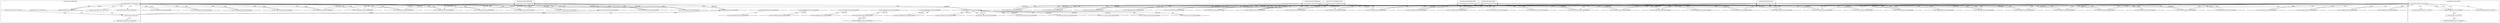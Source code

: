 digraph G {
	"10.1.80.1:33872#ServerID_OuterContainerID"->"1_fwatchdog#ServerID_7d8c847bf2c1"[ label="read" ];
	"1_fwatchdog#ServerID_6dcbcc88d5-4tfqr"->"10.1.80.1:33906#ServerID_OuterContainerID"[ label="RESPONSE" ];
	"10.1.80.1:33906#ServerID_OuterContainerID"->"1_fwatchdog#ServerID_6dcbcc88d5-4tfqr"[ label="GET" ];
	"10.1.80.1:33907#ServerID_OuterContainerID"->"1_fwatchdog#ServerID_6dcbcc88d5-4tfqr"[ label="GET" ];
	"1_fwatchdog#ServerID_6dcbcc88d5-4tfqr"->"10.1.80.1:33907#ServerID_OuterContainerID"[ label="RESPONSE" ];
	"10.1.80.1:52720#ServerID_OuterContainerID"->"1_fwatchdog#ServerID_667d78fb58-htqrm"[ label="GET" ];
	"1_fwatchdog#ServerID_667d78fb58-htqrm"->"10.1.80.1:52720#ServerID_OuterContainerID"[ label="RESPONSE" ];
	"10.1.80.1:52722#ServerID_OuterContainerID"->"1_fwatchdog#ServerID_667d78fb58-htqrm"[ label="GET" ];
	"1_fwatchdog#ServerID_667d78fb58-htqrm"->"10.1.80.1:52722#ServerID_OuterContainerID"[ label="RESPONSE" ];
	"10.1.80.1:60774#ServerID_OuterContainerID"->"1_fwatchdog#ServerID_76c96688d7-zxd6t"[ label="GET" ];
	"1_fwatchdog#ServerID_76c96688d7-zxd6t"->"10.1.80.1:60774#ServerID_OuterContainerID"[ label="RESPONSE" ];
	"10.1.80.1:33874#ServerID_OuterContainerID"->"1_fwatchdog#ServerID_7d8c847bf2c1"[ label="read" ];
	"10.1.80.1:60775#ServerID_OuterContainerID"->"1_fwatchdog#ServerID_76c96688d7-zxd6t"[ label="GET" ];
	"1_fwatchdog#ServerID_76c96688d7-zxd6t"->"10.1.80.1:60775#ServerID_OuterContainerID"[ label="RESPONSE" ];
	"10.1.80.1:60972#ServerID_OuterContainerID"->"1_fwatchdog#ServerID_8665dd9487-xf9d7"[ label="GET" ];
	"10.1.80.1:60974#ServerID_OuterContainerID"->"1_fwatchdog#ServerID_8665dd9487-xf9d7"[ label="GET" ];
	"1_fwatchdog#ServerID_8665dd9487-xf9d7"->"10.1.80.1:60974#ServerID_OuterContainerID"[ label="RESPONSE" ];
	"1_fwatchdog#ServerID_8665dd9487-xf9d7"->"10.1.80.1:60972#ServerID_OuterContainerID"[ label="RESPONSE" ];
	"10.1.80.247:41130#ServerID_OuterContainerID"->"1_fwatchdog#ServerID_6dcbcc88d5-4tfqr"[ label="POST" ];
	"1_fwatchdog#ServerID_6dcbcc88d5-4tfqr"->"gateway:8080#ServerID_OuterContainerID"[ label="POST" ];
	"1_fwatchdog#ServerID_6dcbcc88d5-4tfqr"->"10.1.80.247:8080#ServerID_OuterContainerID"[ label="POST" ];
	"10.1.80.247:42052#ServerID_OuterContainerID"->"1_fwatchdog#ServerID_667d78fb58-htqrm"[ label="POST" ];
	"1_fwatchdog#ServerID_667d78fb58-htqrm"->"10.1.80.247:42052#ServerID_OuterContainerID"[ label="RESPONSE" ];
	"10.1.80.247:8080#ServerID_OuterContainerID"->"1_fwatchdog#ServerID_6dcbcc88d5-4tfqr"[ label="RESPONSE" ];
	"gateway:8080#ServerID_OuterContainerID"->"1_fwatchdog#ServerID_6dcbcc88d5-4tfqr"[ label="RESPONSE" ];
	"1_fwatchdog#ServerID_6dcbcc88d5-4tfqr"->"10.1.80.247:41130#ServerID_OuterContainerID"[ label="RESPONSE" ];
	"10.1.80.1:33952#ServerID_OuterContainerID"->"1_fwatchdog#ServerID_6dcbcc88d5-4tfqr"[ label="GET" ];
	"10.1.80.1:33954#ServerID_OuterContainerID"->"1_fwatchdog#ServerID_6dcbcc88d5-4tfqr"[ label="GET" ];
	"1_fwatchdog#ServerID_6dcbcc88d5-4tfqr"->"10.1.80.1:33954#ServerID_OuterContainerID"[ label="RESPONSE" ];
	"1_fwatchdog#ServerID_6dcbcc88d5-4tfqr"->"10.1.80.1:33952#ServerID_OuterContainerID"[ label="RESPONSE" ];
	"1_fwatchdog#ServerID_7d8c847bf2c1"->"10.1.80.1:33874#ServerID_OuterContainerID"[ label="write" ];
	"10.1.80.1:52773#ServerID_OuterContainerID"->"1_fwatchdog#ServerID_667d78fb58-htqrm"[ label="GET" ];
	"10.1.80.1:52772#ServerID_OuterContainerID"->"1_fwatchdog#ServerID_667d78fb58-htqrm"[ label="GET" ];
	"10.1.80.1:60828#ServerID_OuterContainerID"->"1_fwatchdog#ServerID_76c96688d7-zxd6t"[ label="GET" ];
	"1_fwatchdog#ServerID_667d78fb58-htqrm"->"10.1.80.1:52772#ServerID_OuterContainerID"[ label="RESPONSE" ];
	"10.1.80.1:60826#ServerID_OuterContainerID"->"1_fwatchdog#ServerID_76c96688d7-zxd6t"[ label="GET" ];
	"1_fwatchdog#ServerID_667d78fb58-htqrm"->"10.1.80.1:52773#ServerID_OuterContainerID"[ label="RESPONSE" ];
	"1_fwatchdog#ServerID_76c96688d7-zxd6t"->"10.1.80.1:60828#ServerID_OuterContainerID"[ label="RESPONSE" ];
	"1_fwatchdog#ServerID_76c96688d7-zxd6t"->"10.1.80.1:60826#ServerID_OuterContainerID"[ label="RESPONSE" ];
	"10.1.80.1:32794#ServerID_OuterContainerID"->"1_fwatchdog#ServerID_8665dd9487-xf9d7"[ label="GET" ];
	"1_fwatchdog#ServerID_8665dd9487-xf9d7"->"10.1.80.1:32794#ServerID_OuterContainerID"[ label="RESPONSE" ];
	"10.1.80.1:32796#ServerID_OuterContainerID"->"1_fwatchdog#ServerID_8665dd9487-xf9d7"[ label="GET" ];
	"1_fwatchdog#ServerID_8665dd9487-xf9d7"->"10.1.80.1:32796#ServerID_OuterContainerID"[ label="RESPONSE" ];
	"1_fwatchdog#ServerID_7d8c847bf2c1"->"10.1.80.1:33872#ServerID_OuterContainerID"[ label="write" ];
	"10.1.80.1:33986#ServerID_OuterContainerID"->"1_fwatchdog#ServerID_6dcbcc88d5-4tfqr"[ label="GET" ];
	"10.1.80.1:33984#ServerID_OuterContainerID"->"1_fwatchdog#ServerID_6dcbcc88d5-4tfqr"[ label="GET" ];
	"1_fwatchdog#ServerID_6dcbcc88d5-4tfqr"->"10.1.80.1:33984#ServerID_OuterContainerID"[ label="RESPONSE" ];
	"10.1.80.1:52798#ServerID_OuterContainerID"->"1_fwatchdog#ServerID_667d78fb58-htqrm"[ label="GET" ];
	"1_fwatchdog#ServerID_6dcbcc88d5-4tfqr"->"10.1.80.1:33986#ServerID_OuterContainerID"[ label="RESPONSE" ];
	"1_fwatchdog#ServerID_667d78fb58-htqrm"->"10.1.80.1:52798#ServerID_OuterContainerID"[ label="RESPONSE" ];
	"10.1.80.1:52799#ServerID_OuterContainerID"->"1_fwatchdog#ServerID_667d78fb58-htqrm"[ label="GET" ];
	"1_fwatchdog#ServerID_667d78fb58-htqrm"->"10.1.80.1:52799#ServerID_OuterContainerID"[ label="RESPONSE" ];
	"10.1.80.1:60856#ServerID_OuterContainerID"->"1_fwatchdog#ServerID_76c96688d7-zxd6t"[ label="GET" ];
	"10.1.80.1:52688#ServerID_OuterContainerID"->"1_fwatchdog#ServerID_2014126f20c6"[ label="read" ];
	"10.1.80.1:60854#ServerID_OuterContainerID"->"1_fwatchdog#ServerID_76c96688d7-zxd6t"[ label="GET" ];
	"1_fwatchdog#ServerID_76c96688d7-zxd6t"->"10.1.80.1:60856#ServerID_OuterContainerID"[ label="RESPONSE" ];
	"1_fwatchdog#ServerID_76c96688d7-zxd6t"->"10.1.80.1:60854#ServerID_OuterContainerID"[ label="RESPONSE" ];
	"10.1.80.1:32826#ServerID_OuterContainerID"->"1_fwatchdog#ServerID_8665dd9487-xf9d7"[ label="GET" ];
	"1_fwatchdog#ServerID_8665dd9487-xf9d7"->"10.1.80.1:32826#ServerID_OuterContainerID"[ label="RESPONSE" ];
	"1_fwatchdog#ServerID_2014126f20c6"->"10.1.80.1:52688#ServerID_OuterContainerID"[ label="write" ];
	"10.1.80.1:32824#ServerID_OuterContainerID"->"1_fwatchdog#ServerID_8665dd9487-xf9d7"[ label="GET" ];
	"1_fwatchdog#ServerID_8665dd9487-xf9d7"->"10.1.80.1:32824#ServerID_OuterContainerID"[ label="RESPONSE" ];
	"10.1.80.1:34016#ServerID_OuterContainerID"->"1_fwatchdog#ServerID_6dcbcc88d5-4tfqr"[ label="GET" ];
	"10.1.80.1:34014#ServerID_OuterContainerID"->"1_fwatchdog#ServerID_6dcbcc88d5-4tfqr"[ label="GET" ];
	"1_fwatchdog#ServerID_6dcbcc88d5-4tfqr"->"10.1.80.1:34016#ServerID_OuterContainerID"[ label="RESPONSE" ];
	"1_fwatchdog#ServerID_6dcbcc88d5-4tfqr"->"10.1.80.1:34014#ServerID_OuterContainerID"[ label="RESPONSE" ];
	"10.1.80.1:52830#ServerID_OuterContainerID"->"1_fwatchdog#ServerID_667d78fb58-htqrm"[ label="GET" ];
	"10.1.80.1:52686#ServerID_OuterContainerID"->"1_fwatchdog#ServerID_2014126f20c6"[ label="read" ];
	"1_fwatchdog#ServerID_667d78fb58-htqrm"->"10.1.80.1:52830#ServerID_OuterContainerID"[ label="RESPONSE" ];
	"10.1.80.1:52831#ServerID_OuterContainerID"->"1_fwatchdog#ServerID_667d78fb58-htqrm"[ label="GET" ];
	"1_fwatchdog#ServerID_667d78fb58-htqrm"->"10.1.80.1:52831#ServerID_OuterContainerID"[ label="RESPONSE" ];
	"10.1.80.1:60884#ServerID_OuterContainerID"->"1_fwatchdog#ServerID_76c96688d7-zxd6t"[ label="GET" ];
	"10.1.80.1:60742#ServerID_OuterContainerID"->"1_fwatchdog#ServerID_cb455cab48ff"[ label="read" ];
	"1_fwatchdog#ServerID_2014126f20c6"->"10.1.80.1:52686#ServerID_OuterContainerID"[ label="write" ];
	"10.1.80.1:60744#ServerID_OuterContainerID"->"1_fwatchdog#ServerID_cb455cab48ff"[ label="read" ];
	"1_fwatchdog#ServerID_446fa7743022"->"10.1.80.1:60942#ServerID_OuterContainerID"[ label="write" ];
	"1_fwatchdog#ServerID_cb455cab48ff"->"10.1.80.1:60742#ServerID_OuterContainerID"[ label="write" ];
	"1_fwatchdog#ServerID_cb455cab48ff"->"10.1.80.1:60744#ServerID_OuterContainerID"[ label="write" ];
	"10.1.80.1:60940#ServerID_OuterContainerID"->"1_fwatchdog#ServerID_446fa7743022"[ label="read" ];
	"10.1.80.1:60942#ServerID_OuterContainerID"->"1_fwatchdog#ServerID_446fa7743022"[ label="read" ];
	"10.1.80.1:33907#ServerID_OuterContainerID"->"1_fwatchdog#ServerID_7d8c847bf2c1"[ label="read" ];
	"1_fwatchdog#ServerID_446fa7743022"->"10.1.80.1:60940#ServerID_OuterContainerID"[ label="write" ];
	"10.1.80.1:33906#ServerID_OuterContainerID"->"1_fwatchdog#ServerID_7d8c847bf2c1"[ label="read" ];
	"1_fwatchdog#ServerID_7d8c847bf2c1"->"10.1.80.1:33906#ServerID_OuterContainerID"[ label="write" ];
	"10.1.80.1:60882#ServerID_OuterContainerID"->"1_fwatchdog#ServerID_76c96688d7-zxd6t"[ label="GET" ];
	"1_fwatchdog#ServerID_76c96688d7-zxd6t"->"10.1.80.1:60884#ServerID_OuterContainerID"[ label="RESPONSE" ];
	"1_fwatchdog#ServerID_7d8c847bf2c1"->"10.1.80.1:33907#ServerID_OuterContainerID"[ label="write" ];
	"1_fwatchdog#ServerID_76c96688d7-zxd6t"->"10.1.80.1:60882#ServerID_OuterContainerID"[ label="RESPONSE" ];
	"10.1.80.1:32848#ServerID_OuterContainerID"->"1_fwatchdog#ServerID_8665dd9487-xf9d7"[ label="GET" ];
	"10.1.80.1:32849#ServerID_OuterContainerID"->"1_fwatchdog#ServerID_8665dd9487-xf9d7"[ label="GET" ];
	"1_fwatchdog#ServerID_8665dd9487-xf9d7"->"10.1.80.1:32848#ServerID_OuterContainerID"[ label="RESPONSE" ];
	"1_fwatchdog#ServerID_8665dd9487-xf9d7"->"10.1.80.1:32849#ServerID_OuterContainerID"[ label="RESPONSE" ];
	"10.1.80.1:52720#ServerID_OuterContainerID"->"1_fwatchdog#ServerID_2014126f20c6"[ label="read" ];
	"10.1.80.1:52722#ServerID_OuterContainerID"->"1_fwatchdog#ServerID_2014126f20c6"[ label="read" ];
	"1_fwatchdog#ServerID_2014126f20c6"->"10.1.80.1:52720#ServerID_OuterContainerID"[ label="write" ];
	"1_fwatchdog#ServerID_2014126f20c6"->"10.1.80.1:52722#ServerID_OuterContainerID"[ label="write" ];
	"10.1.80.1:60775#ServerID_OuterContainerID"->"1_fwatchdog#ServerID_cb455cab48ff"[ label="read" ];
	"10.1.80.1:60774#ServerID_OuterContainerID"->"1_fwatchdog#ServerID_cb455cab48ff"[ label="read" ];
	"1_fwatchdog#ServerID_cb455cab48ff"->"10.1.80.1:60774#ServerID_OuterContainerID"[ label="write" ];
	"1_fwatchdog#ServerID_cb455cab48ff"->"10.1.80.1:60775#ServerID_OuterContainerID"[ label="write" ];
	"10.1.80.1:60974#ServerID_OuterContainerID"->"1_fwatchdog#ServerID_446fa7743022"[ label="read" ];
	"10.1.80.1:60972#ServerID_OuterContainerID"->"1_fwatchdog#ServerID_446fa7743022"[ label="read" ];
	"1_fwatchdog#ServerID_446fa7743022"->"10.1.80.1:60974#ServerID_OuterContainerID"[ label="write" ];
	"1_fwatchdog#ServerID_446fa7743022"->"10.1.80.1:60972#ServerID_OuterContainerID"[ label="write" ];
	"10.1.80.247:41130#ServerID_OuterContainerID"->"1_fwatchdog#ServerID_7d8c847bf2c1"[ label="read" ];
	"1_fwatchdog#ServerID_7d8c847bf2c1"->"pipe:[339148523]#ServerID_7d8c847bf2c1"[ label="write" ];
	"1_fwatchdog#ServerID_7d8c847bf2c1"->"localhost:3000#ServerID_7d8c847bf2c1"[ label="connect" ];
	"localhost:3000#ServerID_7d8c847bf2c1"->"1_fwatchdog#ServerID_7d8c847bf2c1"[ label="read" ];
	"1_fwatchdog#ServerID_7d8c847bf2c1"->"localhost:3000#ServerID_7d8c847bf2c1"[ label="write" ];
	"localhost:3000#ServerID_7d8c847bf2c1"->"11_node#ServerID_7d8c847bf2c1"[ label="read" ];
	"11_node#ServerID_7d8c847bf2c1"->"pipe:[339149427]#ServerID_7d8c847bf2c1"[ label="write" ];
	"/etc/hosts#ServerID_7d8c847bf2c1"->"11_node#ServerID_7d8c847bf2c1"[ label="read" ];
	"/etc/resolv.conf#ServerID_7d8c847bf2c1"->"11_node#ServerID_7d8c847bf2c1"[ label="read" ];
	"11_node#ServerID_7d8c847bf2c1"->"10.152.183.10:53#ServerID_OuterContainerID"[ label="sendto" ];
	"10.152.183.10:53#ServerID_OuterContainerID"->"11_node#ServerID_7d8c847bf2c1"[ label="recvfrom" ];
	"10.1.80.247:42052#ServerID_OuterContainerID"->"1_fwatchdog#ServerID_2014126f20c6"[ label="read" ];
	"11_node#ServerID_7d8c847bf2c1"->"gateway:8080#ServerID_OuterContainerID"[ label="connect" ];
	"1_fwatchdog#ServerID_2014126f20c6"->"pipe:[339148398]#ServerID_2014126f20c6"[ label="write" ];
	"1_fwatchdog#ServerID_2014126f20c6"->"localhost:3000#ServerID_2014126f20c6"[ label="connect" ];
	"localhost:3000#ServerID_2014126f20c6"->"1_fwatchdog#ServerID_2014126f20c6"[ label="read" ];
	"1_fwatchdog#ServerID_2014126f20c6"->"localhost:3000#ServerID_2014126f20c6"[ label="write" ];
	"localhost:3000#ServerID_2014126f20c6"->"11_node#ServerID_2014126f20c6"[ label="read" ];
	"11_node#ServerID_2014126f20c6"->"pipe:[339148506]#ServerID_2014126f20c6"[ label="write" ];
	"1_fwatchdog#ServerID_2014126f20c6"->"pipe:[339148399]#ServerID_2014126f20c6"[ label="write" ];
	"1_fwatchdog#ServerID_2014126f20c6"->"10.1.80.247:42052#ServerID_OuterContainerID"[ label="write" ];
	"gateway:8080#ServerID_OuterContainerID"->"11_node#ServerID_7d8c847bf2c1"[ label="read" ];
	"1_fwatchdog#ServerID_7d8c847bf2c1"->"pipe:[339148524]#ServerID_7d8c847bf2c1"[ label="write" ];
	"10.1.80.1:33954#ServerID_OuterContainerID"->"1_fwatchdog#ServerID_7d8c847bf2c1"[ label="read" ];
	"1_fwatchdog#ServerID_7d8c847bf2c1"->"10.1.80.247:41130#ServerID_OuterContainerID"[ label="write" ];
	"1_fwatchdog#ServerID_7d8c847bf2c1"->"10.1.80.1:33954#ServerID_OuterContainerID"[ label="write" ];
	"10.1.80.1:33952#ServerID_OuterContainerID"->"1_fwatchdog#ServerID_7d8c847bf2c1"[ label="read" ];
	"1_fwatchdog#ServerID_7d8c847bf2c1"->"10.1.80.1:33952#ServerID_OuterContainerID"[ label="write" ];
	"10.1.80.1:52773#ServerID_OuterContainerID"->"1_fwatchdog#ServerID_2014126f20c6"[ label="read" ];
	"10.1.80.1:52772#ServerID_OuterContainerID"->"1_fwatchdog#ServerID_2014126f20c6"[ label="read" ];
	"1_fwatchdog#ServerID_2014126f20c6"->"10.1.80.1:52772#ServerID_OuterContainerID"[ label="write" ];
	"1_fwatchdog#ServerID_2014126f20c6"->"10.1.80.1:52773#ServerID_OuterContainerID"[ label="write" ];
	"10.1.80.1:60828#ServerID_OuterContainerID"->"1_fwatchdog#ServerID_cb455cab48ff"[ label="read" ];
	"10.1.80.1:60826#ServerID_OuterContainerID"->"1_fwatchdog#ServerID_cb455cab48ff"[ label="read" ];
	"1_fwatchdog#ServerID_cb455cab48ff"->"10.1.80.1:60828#ServerID_OuterContainerID"[ label="write" ];
	"1_fwatchdog#ServerID_446fa7743022"->"10.1.80.1:32794#ServerID_OuterContainerID"[ label="write" ];
	"10.1.80.1:32794#ServerID_OuterContainerID"->"1_fwatchdog#ServerID_446fa7743022"[ label="read" ];
	"1_fwatchdog#ServerID_cb455cab48ff"->"10.1.80.1:60826#ServerID_OuterContainerID"[ label="write" ];
	"10.1.80.1:32796#ServerID_OuterContainerID"->"1_fwatchdog#ServerID_446fa7743022"[ label="read" ];
	"1_fwatchdog#ServerID_446fa7743022"->"10.1.80.1:32796#ServerID_OuterContainerID"[ label="write" ];
	"10.1.80.1:33984#ServerID_OuterContainerID"->"1_fwatchdog#ServerID_7d8c847bf2c1"[ label="read" ];
	"10.1.80.1:33986#ServerID_OuterContainerID"->"1_fwatchdog#ServerID_7d8c847bf2c1"[ label="read" ];
	"1_fwatchdog#ServerID_7d8c847bf2c1"->"10.1.80.1:33984#ServerID_OuterContainerID"[ label="write" ];
	"1_fwatchdog#ServerID_7d8c847bf2c1"->"10.1.80.1:33986#ServerID_OuterContainerID"[ label="write" ];
	"10.1.80.1:52798#ServerID_OuterContainerID"->"1_fwatchdog#ServerID_2014126f20c6"[ label="read" ];
	"1_fwatchdog#ServerID_2014126f20c6"->"10.1.80.1:52798#ServerID_OuterContainerID"[ label="write" ];
	"10.1.80.1:52799#ServerID_OuterContainerID"->"1_fwatchdog#ServerID_2014126f20c6"[ label="read" ];
	"1_fwatchdog#ServerID_2014126f20c6"->"10.1.80.1:52799#ServerID_OuterContainerID"[ label="write" ];
	"10.1.80.1:60854#ServerID_OuterContainerID"->"1_fwatchdog#ServerID_cb455cab48ff"[ label="read" ];
	"10.1.80.1:60856#ServerID_OuterContainerID"->"1_fwatchdog#ServerID_cb455cab48ff"[ label="read" ];
	"1_fwatchdog#ServerID_cb455cab48ff"->"10.1.80.1:60856#ServerID_OuterContainerID"[ label="write" ];
	"1_fwatchdog#ServerID_cb455cab48ff"->"10.1.80.1:60854#ServerID_OuterContainerID"[ label="write" ];
	"10.1.80.1:32826#ServerID_OuterContainerID"->"1_fwatchdog#ServerID_446fa7743022"[ label="read" ];
	"10.1.80.1:32824#ServerID_OuterContainerID"->"1_fwatchdog#ServerID_446fa7743022"[ label="read" ];
	"1_fwatchdog#ServerID_446fa7743022"->"10.1.80.1:32826#ServerID_OuterContainerID"[ label="write" ];
	"1_fwatchdog#ServerID_446fa7743022"->"10.1.80.1:32824#ServerID_OuterContainerID"[ label="write" ];
	"10.1.80.1:34016#ServerID_OuterContainerID"->"1_fwatchdog#ServerID_7d8c847bf2c1"[ label="read" ];
	"10.1.80.1:34014#ServerID_OuterContainerID"->"1_fwatchdog#ServerID_7d8c847bf2c1"[ label="read" ];
	"10.1.80.1:52831#ServerID_OuterContainerID"->"1_fwatchdog#ServerID_2014126f20c6"[ label="read" ];
	"1_fwatchdog#ServerID_7d8c847bf2c1"->"10.1.80.1:34016#ServerID_OuterContainerID"[ label="write" ];
	"1_fwatchdog#ServerID_7d8c847bf2c1"->"10.1.80.1:34014#ServerID_OuterContainerID"[ label="write" ];
	"10.1.80.1:52830#ServerID_OuterContainerID"->"1_fwatchdog#ServerID_2014126f20c6"[ label="read" ];
	"1_fwatchdog#ServerID_2014126f20c6"->"10.1.80.1:52830#ServerID_OuterContainerID"[ label="write" ];
	"1_fwatchdog#ServerID_2014126f20c6"->"10.1.80.1:52831#ServerID_OuterContainerID"[ label="write" ];
	"10.1.80.1:60884#ServerID_OuterContainerID"->"1_fwatchdog#ServerID_cb455cab48ff"[ label="read" ];
	"10.1.80.1:60882#ServerID_OuterContainerID"->"1_fwatchdog#ServerID_cb455cab48ff"[ label="read" ];
	"1_fwatchdog#ServerID_cb455cab48ff"->"10.1.80.1:60884#ServerID_OuterContainerID"[ label="write" ];
	"1_fwatchdog#ServerID_cb455cab48ff"->"10.1.80.1:60882#ServerID_OuterContainerID"[ label="write" ];
	"10.1.80.1:32849#ServerID_OuterContainerID"->"1_fwatchdog#ServerID_446fa7743022"[ label="read" ];
	"10.1.80.1:32848#ServerID_OuterContainerID"->"1_fwatchdog#ServerID_446fa7743022"[ label="read" ];
	"1_fwatchdog#ServerID_446fa7743022"->"10.1.80.1:32848#ServerID_OuterContainerID"[ label="write" ];
	"1_fwatchdog#ServerID_446fa7743022"->"10.1.80.1:32849#ServerID_OuterContainerID"[ label="write" ];
	"10.1.80.1:34038#ServerID_OuterContainerID"->"1_fwatchdog#ServerID_7d8c847bf2c1"[ label="read" ];
	"1_fwatchdog#ServerID_7d8c847bf2c1"->"10.1.80.1:34038#ServerID_OuterContainerID"[ label="write" ];
	"10.1.80.1:34039#ServerID_OuterContainerID"->"1_fwatchdog#ServerID_7d8c847bf2c1"[ label="read" ];
	"1_fwatchdog#ServerID_7d8c847bf2c1"->"10.1.80.1:34039#ServerID_OuterContainerID"[ label="write" ];
	"10.1.80.1:52854#ServerID_OuterContainerID"->"1_fwatchdog#ServerID_2014126f20c6"[ label="read" ];
	"10.1.80.1:52852#ServerID_OuterContainerID"->"1_fwatchdog#ServerID_2014126f20c6"[ label="read" ];
	"1_fwatchdog#ServerID_2014126f20c6"->"10.1.80.1:52852#ServerID_OuterContainerID"[ label="write" ];
	"1_fwatchdog#ServerID_2014126f20c6"->"10.1.80.1:52854#ServerID_OuterContainerID"[ label="write" ];
	"10.1.80.1:60908#ServerID_OuterContainerID"->"1_fwatchdog#ServerID_cb455cab48ff"[ label="read" ];
	"1_fwatchdog#ServerID_cb455cab48ff"->"10.1.80.1:60908#ServerID_OuterContainerID"[ label="write" ];
	"10.1.80.1:60910#ServerID_OuterContainerID"->"1_fwatchdog#ServerID_cb455cab48ff"[ label="read" ];
	"1_fwatchdog#ServerID_cb455cab48ff"->"10.1.80.1:60910#ServerID_OuterContainerID"[ label="write" ];
	"10.1.80.1:46174#ServerID_OuterContainerID"->"10.1.80.247:8080#ServerID_OuterContainerID"[ label="GET" ];
	"10.1.80.247:8080#ServerID_OuterContainerID"->"10.1.80.1:46172#ServerID_OuterContainerID"[ label="RESPONSE" ];
	"10.1.80.1:46172#ServerID_OuterContainerID"->"10.1.80.247:8080#ServerID_OuterContainerID"[ label="GET" ];
	"10.1.80.247:8082#ServerID_OuterContainerID"->"10.1.80.243:35648#ServerID_OuterContainerID"[ label="RESPONSE" ];
	"10.1.80.247:8080#ServerID_OuterContainerID"->"10.1.80.1:46174#ServerID_OuterContainerID"[ label="RESPONSE" ];
	"10.1.80.243:35648#ServerID_OuterContainerID"->"10.1.80.247:8082#ServerID_OuterContainerID"[ label="GET" ];
	"10.1.80.1:37452#ServerID_OuterContainerID"->"10.1.80.247:8080#ServerID_OuterContainerID"[ label="POST" ];
	"10.1.80.1:58572#ServerID_OuterContainerID"->"10.1.80.245:9093#ServerID_OuterContainerID"[ label="GET" ];
	"10.1.80.245:9093#ServerID_OuterContainerID"->"10.1.80.1:58572#ServerID_OuterContainerID"[ label="RESPONSE" ];
	"10.1.80.247:8080#ServerID_OuterContainerID"->"10.1.80.1:37452#ServerID_OuterContainerID"[ label="RESPONSE" ];
	"10.1.80.247:8080#ServerID_OuterContainerID"->"10.0.88.125:31112#ServerID_OuterContainerID"[ label="RESPONSE" ];
	"10.1.80.1:55701#ServerID_OuterContainerID"->"10.1.80.247:8080#ServerID_OuterContainerID"[ label="POST" ];
	"10.1.80.247:8080#ServerID_OuterContainerID"->"10.1.80.1:55701#ServerID_OuterContainerID"[ label="RESPONSE" ];
	"10.1.80.1:58606#ServerID_OuterContainerID"->"10.1.80.245:9093#ServerID_OuterContainerID"[ label="GET" ];
	"10.1.80.245:9093#ServerID_OuterContainerID"->"10.1.80.1:58606#ServerID_OuterContainerID"[ label="RESPONSE" ];
	"10.1.80.1:46273#ServerID_OuterContainerID"->"10.1.80.247:8080#ServerID_OuterContainerID"[ label="GET" ];
	"10.1.80.1:46272#ServerID_OuterContainerID"->"10.1.80.247:8080#ServerID_OuterContainerID"[ label="GET" ];
	"10.1.80.247:8080#ServerID_OuterContainerID"->"10.1.80.1:46272#ServerID_OuterContainerID"[ label="RESPONSE" ];
	"10.1.80.247:8080#ServerID_OuterContainerID"->"10.1.80.1:46273#ServerID_OuterContainerID"[ label="RESPONSE" ];
	"10.1.80.1:32972#ServerID_OuterContainerID"->"10.1.80.243:9090#ServerID_OuterContainerID"[ label="GET" ];
	"10.1.80.243:9090#ServerID_OuterContainerID"->"10.1.80.1:32972#ServerID_OuterContainerID"[ label="RESPONSE" ];
	"10.1.80.1:54898#ServerID_OuterContainerID"->"10.1.80.235:8080#ServerID_OuterContainerID"[ label="GET" ];
	"10.1.80.235:8080#ServerID_OuterContainerID"->"10.1.80.1:54898#ServerID_OuterContainerID"[ label="RESPONSE" ];
	"10.1.80.1:58534#ServerID_OuterContainerID"->"10.1.80.233:8000#ServerID_OuterContainerID"[ label="GET" ];
	subgraph "clusterServerID_2014126f20c6" {
	label="clusterServerID_2014126f20c6";
	"11_node#ServerID_2014126f20c6" [ shape=box ];
	"1_fwatchdog#ServerID_2014126f20c6" [ shape=box ];
	"localhost:3000#ServerID_2014126f20c6" [ shape=diamond ];
	"pipe:[339148398]#ServerID_2014126f20c6" [ shape=ellipse ];
	"pipe:[339148399]#ServerID_2014126f20c6" [ shape=ellipse ];
	"pipe:[339148506]#ServerID_2014126f20c6" [ shape=ellipse ];

}
;
	subgraph "clusterServerID_446fa7743022" {
	label="clusterServerID_446fa7743022";
	"1_fwatchdog#ServerID_446fa7743022" [ shape=box ];

}
;
	subgraph "clusterServerID_667d78fb58-htqrm" {
	label="clusterServerID_667d78fb58-htqrm";
	"1_fwatchdog#ServerID_667d78fb58-htqrm" [ shape=box ];

}
;
	subgraph "clusterServerID_6dcbcc88d5-4tfqr" {
	label="clusterServerID_6dcbcc88d5-4tfqr";
	"1_fwatchdog#ServerID_6dcbcc88d5-4tfqr" [ shape=box ];

}
;
	subgraph "clusterServerID_76c96688d7-zxd6t" {
	label="clusterServerID_76c96688d7-zxd6t";
	"1_fwatchdog#ServerID_76c96688d7-zxd6t" [ shape=box ];

}
;
	subgraph "clusterServerID_7d8c847bf2c1" {
	label="clusterServerID_7d8c847bf2c1";
	"/etc/hosts#ServerID_7d8c847bf2c1" [ shape=ellipse ];
	"/etc/resolv.conf#ServerID_7d8c847bf2c1" [ shape=ellipse ];
	"11_node#ServerID_7d8c847bf2c1" [ shape=box ];
	"1_fwatchdog#ServerID_7d8c847bf2c1" [ shape=box ];
	"localhost:3000#ServerID_7d8c847bf2c1" [ shape=diamond ];
	"pipe:[339148523]#ServerID_7d8c847bf2c1" [ shape=ellipse ];
	"pipe:[339148524]#ServerID_7d8c847bf2c1" [ shape=ellipse ];
	"pipe:[339149427]#ServerID_7d8c847bf2c1" [ shape=ellipse ];

}
;
	subgraph "clusterServerID_8665dd9487-xf9d7" {
	label="clusterServerID_8665dd9487-xf9d7";
	"1_fwatchdog#ServerID_8665dd9487-xf9d7" [ shape=box ];

}
;
	subgraph "clusterServerID_OuterContainerID" {
	label="clusterServerID_OuterContainerID";
	"10.0.88.125:31112#ServerID_OuterContainerID" [ shape=diamond ];
	"10.1.80.1:32794#ServerID_OuterContainerID" [ shape=diamond ];
	"10.1.80.1:32796#ServerID_OuterContainerID" [ shape=diamond ];
	"10.1.80.1:32824#ServerID_OuterContainerID" [ shape=diamond ];
	"10.1.80.1:32826#ServerID_OuterContainerID" [ shape=diamond ];
	"10.1.80.1:32848#ServerID_OuterContainerID" [ shape=diamond ];
	"10.1.80.1:32849#ServerID_OuterContainerID" [ shape=diamond ];
	"10.1.80.1:32972#ServerID_OuterContainerID" [ shape=diamond ];
	"10.1.80.1:33872#ServerID_OuterContainerID" [ shape=diamond ];
	"10.1.80.1:33874#ServerID_OuterContainerID" [ shape=diamond ];
	"10.1.80.1:33906#ServerID_OuterContainerID" [ shape=diamond ];
	"10.1.80.1:33907#ServerID_OuterContainerID" [ shape=diamond ];
	"10.1.80.1:33952#ServerID_OuterContainerID" [ shape=diamond ];
	"10.1.80.1:33954#ServerID_OuterContainerID" [ shape=diamond ];
	"10.1.80.1:33984#ServerID_OuterContainerID" [ shape=diamond ];
	"10.1.80.1:33986#ServerID_OuterContainerID" [ shape=diamond ];
	"10.1.80.1:34014#ServerID_OuterContainerID" [ shape=diamond ];
	"10.1.80.1:34016#ServerID_OuterContainerID" [ shape=diamond ];
	"10.1.80.1:34038#ServerID_OuterContainerID" [ shape=diamond ];
	"10.1.80.1:34039#ServerID_OuterContainerID" [ shape=diamond ];
	"10.1.80.1:37452#ServerID_OuterContainerID" [ shape=diamond ];
	"10.1.80.1:46172#ServerID_OuterContainerID" [ shape=diamond ];
	"10.1.80.1:46174#ServerID_OuterContainerID" [ shape=diamond ];
	"10.1.80.1:46272#ServerID_OuterContainerID" [ shape=diamond ];
	"10.1.80.1:46273#ServerID_OuterContainerID" [ shape=diamond ];
	"10.1.80.1:52686#ServerID_OuterContainerID" [ shape=diamond ];
	"10.1.80.1:52688#ServerID_OuterContainerID" [ shape=diamond ];
	"10.1.80.1:52720#ServerID_OuterContainerID" [ shape=diamond ];
	"10.1.80.1:52722#ServerID_OuterContainerID" [ shape=diamond ];
	"10.1.80.1:52772#ServerID_OuterContainerID" [ shape=diamond ];
	"10.1.80.1:52773#ServerID_OuterContainerID" [ shape=diamond ];
	"10.1.80.1:52798#ServerID_OuterContainerID" [ shape=diamond ];
	"10.1.80.1:52799#ServerID_OuterContainerID" [ shape=diamond ];
	"10.1.80.1:52830#ServerID_OuterContainerID" [ shape=diamond ];
	"10.1.80.1:52831#ServerID_OuterContainerID" [ shape=diamond ];
	"10.1.80.1:52852#ServerID_OuterContainerID" [ shape=diamond ];
	"10.1.80.1:52854#ServerID_OuterContainerID" [ shape=diamond ];
	"10.1.80.1:54898#ServerID_OuterContainerID" [ shape=diamond ];
	"10.1.80.1:55701#ServerID_OuterContainerID" [ shape=diamond ];
	"10.1.80.1:58534#ServerID_OuterContainerID" [ shape=diamond ];
	"10.1.80.1:58572#ServerID_OuterContainerID" [ shape=diamond ];
	"10.1.80.1:58606#ServerID_OuterContainerID" [ shape=diamond ];
	"10.1.80.1:60742#ServerID_OuterContainerID" [ shape=diamond ];
	"10.1.80.1:60744#ServerID_OuterContainerID" [ shape=diamond ];
	"10.1.80.1:60774#ServerID_OuterContainerID" [ shape=diamond ];
	"10.1.80.1:60775#ServerID_OuterContainerID" [ shape=diamond ];
	"10.1.80.1:60826#ServerID_OuterContainerID" [ shape=diamond ];
	"10.1.80.1:60828#ServerID_OuterContainerID" [ shape=diamond ];
	"10.1.80.1:60854#ServerID_OuterContainerID" [ shape=diamond ];
	"10.1.80.1:60856#ServerID_OuterContainerID" [ shape=diamond ];
	"10.1.80.1:60882#ServerID_OuterContainerID" [ shape=diamond ];
	"10.1.80.1:60884#ServerID_OuterContainerID" [ shape=diamond ];
	"10.1.80.1:60908#ServerID_OuterContainerID" [ shape=diamond ];
	"10.1.80.1:60910#ServerID_OuterContainerID" [ shape=diamond ];
	"10.1.80.1:60940#ServerID_OuterContainerID" [ shape=diamond ];
	"10.1.80.1:60942#ServerID_OuterContainerID" [ shape=diamond ];
	"10.1.80.1:60972#ServerID_OuterContainerID" [ shape=diamond ];
	"10.1.80.1:60974#ServerID_OuterContainerID" [ shape=diamond ];
	"10.1.80.233:8000#ServerID_OuterContainerID" [ shape=diamond ];
	"10.1.80.235:8080#ServerID_OuterContainerID" [ shape=diamond ];
	"10.1.80.243:35648#ServerID_OuterContainerID" [ shape=diamond ];
	"10.1.80.243:9090#ServerID_OuterContainerID" [ shape=diamond ];
	"10.1.80.245:9093#ServerID_OuterContainerID" [ shape=diamond ];
	"10.1.80.247:41130#ServerID_OuterContainerID" [ shape=diamond ];
	"10.1.80.247:42052#ServerID_OuterContainerID" [ shape=diamond ];
	"10.1.80.247:8080#ServerID_OuterContainerID" [ shape=diamond ];
	"10.1.80.247:8082#ServerID_OuterContainerID" [ shape=diamond ];
	"10.152.183.10:53#ServerID_OuterContainerID" [ shape=diamond ];
	"gateway:8080#ServerID_OuterContainerID" [ shape=diamond ];

}
;
	subgraph "clusterServerID_cb455cab48ff" {
	label="clusterServerID_cb455cab48ff";
	"1_fwatchdog#ServerID_cb455cab48ff" [ shape=box ];

}
;

}
